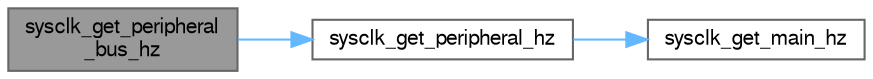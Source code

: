 digraph "sysclk_get_peripheral_bus_hz"
{
 // LATEX_PDF_SIZE
  bgcolor="transparent";
  edge [fontname=FreeSans,fontsize=10,labelfontname=FreeSans,labelfontsize=10];
  node [fontname=FreeSans,fontsize=10,shape=box,height=0.2,width=0.4];
  rankdir="LR";
  Node1 [label="sysclk_get_peripheral\l_bus_hz",height=0.2,width=0.4,color="gray40", fillcolor="grey60", style="filled", fontcolor="black",tooltip="Retrieves the current rate in Hz of the Peripheral Bus clock attached to the specified peripheral."];
  Node1 -> Node2 [color="steelblue1",style="solid"];
  Node2 [label="sysclk_get_peripheral_hz",height=0.2,width=0.4,color="grey40", fillcolor="white", style="filled",URL="$group__sysclk__group.html#ga8ae5a954767dfc4d16ce5ae7928e6edf",tooltip="Retrieves the current rate in Hz of the peripheral clocks."];
  Node2 -> Node3 [color="steelblue1",style="solid"];
  Node3 [label="sysclk_get_main_hz",height=0.2,width=0.4,color="grey40", fillcolor="white", style="filled",URL="$group__sysclk__group.html#ga4f078b193ed39eda16071c514569b8cb",tooltip="Return the current rate in Hz of the main system clock."];
}
